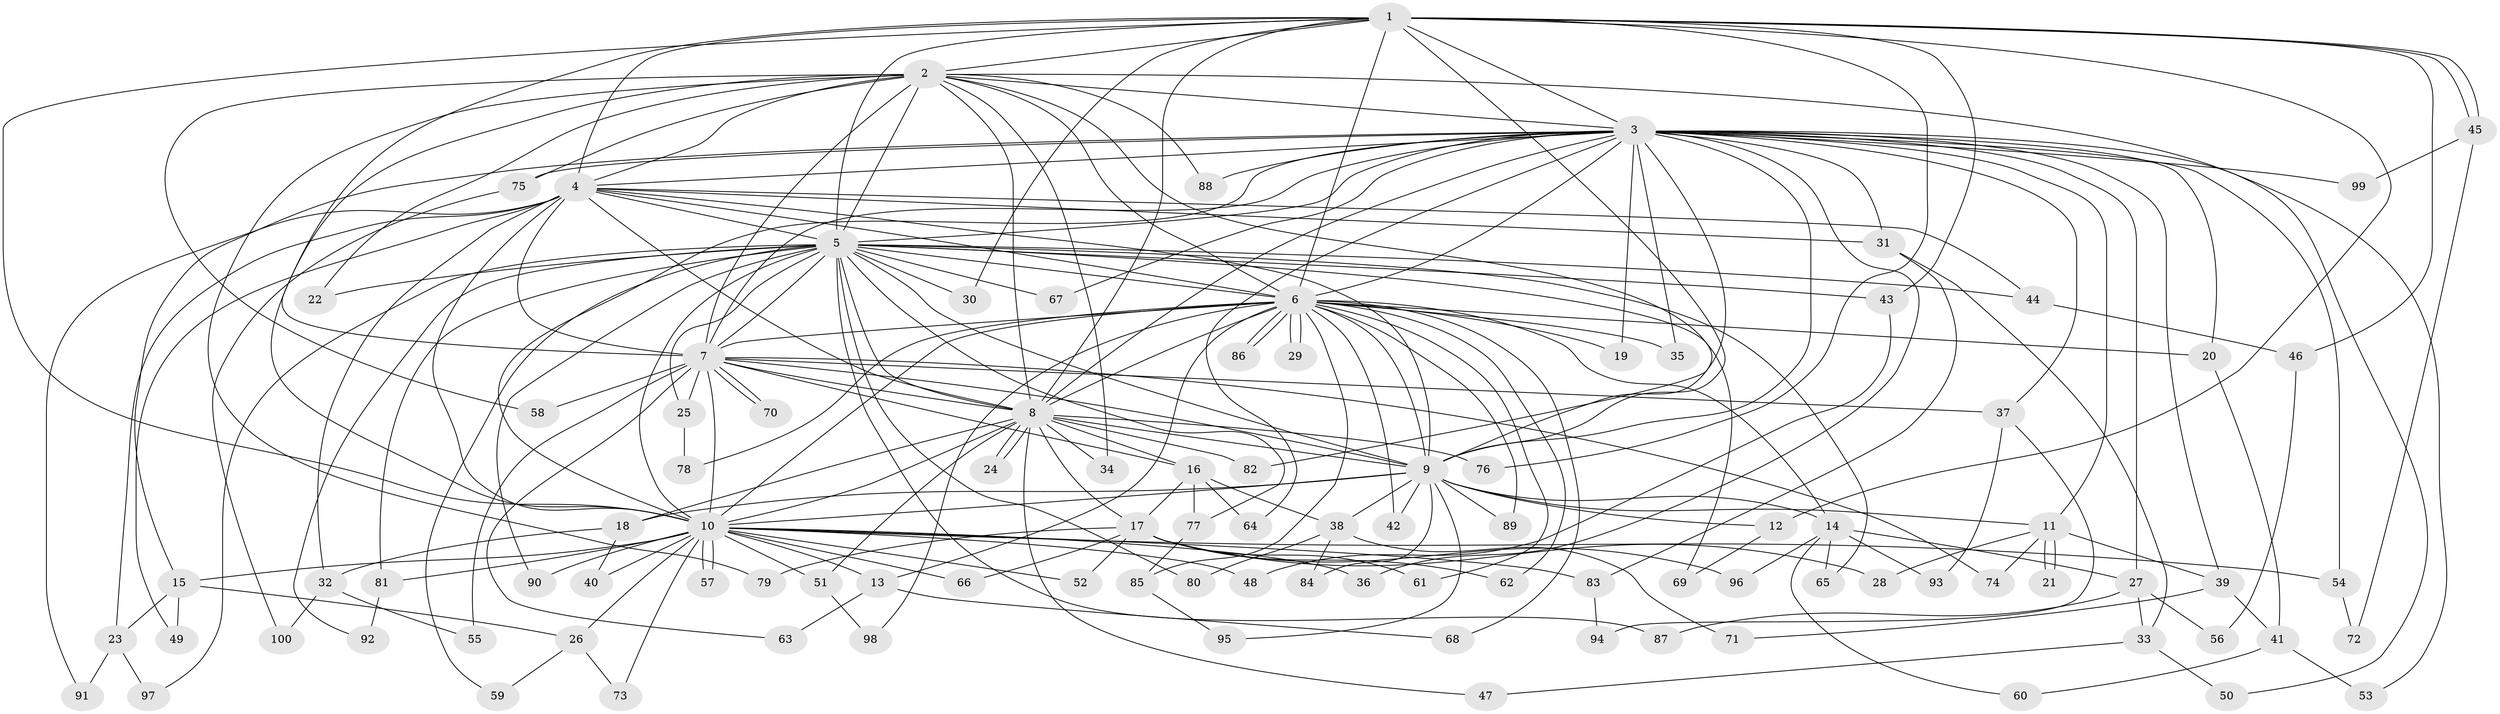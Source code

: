 // Generated by graph-tools (version 1.1) at 2025/11/02/21/25 10:11:07]
// undirected, 100 vertices, 225 edges
graph export_dot {
graph [start="1"]
  node [color=gray90,style=filled];
  1;
  2;
  3;
  4;
  5;
  6;
  7;
  8;
  9;
  10;
  11;
  12;
  13;
  14;
  15;
  16;
  17;
  18;
  19;
  20;
  21;
  22;
  23;
  24;
  25;
  26;
  27;
  28;
  29;
  30;
  31;
  32;
  33;
  34;
  35;
  36;
  37;
  38;
  39;
  40;
  41;
  42;
  43;
  44;
  45;
  46;
  47;
  48;
  49;
  50;
  51;
  52;
  53;
  54;
  55;
  56;
  57;
  58;
  59;
  60;
  61;
  62;
  63;
  64;
  65;
  66;
  67;
  68;
  69;
  70;
  71;
  72;
  73;
  74;
  75;
  76;
  77;
  78;
  79;
  80;
  81;
  82;
  83;
  84;
  85;
  86;
  87;
  88;
  89;
  90;
  91;
  92;
  93;
  94;
  95;
  96;
  97;
  98;
  99;
  100;
  1 -- 2;
  1 -- 3;
  1 -- 4;
  1 -- 5;
  1 -- 6;
  1 -- 7;
  1 -- 8;
  1 -- 9;
  1 -- 10;
  1 -- 12;
  1 -- 30;
  1 -- 43;
  1 -- 45;
  1 -- 45;
  1 -- 46;
  1 -- 76;
  2 -- 3;
  2 -- 4;
  2 -- 5;
  2 -- 6;
  2 -- 7;
  2 -- 8;
  2 -- 9;
  2 -- 10;
  2 -- 22;
  2 -- 34;
  2 -- 50;
  2 -- 58;
  2 -- 75;
  2 -- 79;
  2 -- 88;
  3 -- 4;
  3 -- 5;
  3 -- 6;
  3 -- 7;
  3 -- 8;
  3 -- 9;
  3 -- 10;
  3 -- 11;
  3 -- 15;
  3 -- 19;
  3 -- 20;
  3 -- 27;
  3 -- 31;
  3 -- 35;
  3 -- 36;
  3 -- 37;
  3 -- 39;
  3 -- 53;
  3 -- 54;
  3 -- 64;
  3 -- 67;
  3 -- 75;
  3 -- 82;
  3 -- 88;
  3 -- 99;
  4 -- 5;
  4 -- 6;
  4 -- 7;
  4 -- 8;
  4 -- 9;
  4 -- 10;
  4 -- 23;
  4 -- 31;
  4 -- 32;
  4 -- 44;
  4 -- 49;
  4 -- 91;
  5 -- 6;
  5 -- 7;
  5 -- 8;
  5 -- 9;
  5 -- 10;
  5 -- 22;
  5 -- 25;
  5 -- 30;
  5 -- 43;
  5 -- 44;
  5 -- 59;
  5 -- 65;
  5 -- 67;
  5 -- 69;
  5 -- 77;
  5 -- 80;
  5 -- 81;
  5 -- 87;
  5 -- 90;
  5 -- 92;
  5 -- 97;
  6 -- 7;
  6 -- 8;
  6 -- 9;
  6 -- 10;
  6 -- 13;
  6 -- 14;
  6 -- 19;
  6 -- 20;
  6 -- 29;
  6 -- 29;
  6 -- 35;
  6 -- 42;
  6 -- 61;
  6 -- 62;
  6 -- 68;
  6 -- 78;
  6 -- 85;
  6 -- 86;
  6 -- 86;
  6 -- 89;
  6 -- 98;
  7 -- 8;
  7 -- 9;
  7 -- 10;
  7 -- 16;
  7 -- 25;
  7 -- 37;
  7 -- 55;
  7 -- 58;
  7 -- 63;
  7 -- 70;
  7 -- 70;
  7 -- 74;
  8 -- 9;
  8 -- 10;
  8 -- 16;
  8 -- 17;
  8 -- 18;
  8 -- 24;
  8 -- 24;
  8 -- 34;
  8 -- 47;
  8 -- 51;
  8 -- 76;
  8 -- 82;
  9 -- 10;
  9 -- 11;
  9 -- 12;
  9 -- 14;
  9 -- 18;
  9 -- 38;
  9 -- 42;
  9 -- 84;
  9 -- 89;
  9 -- 95;
  10 -- 13;
  10 -- 15;
  10 -- 26;
  10 -- 36;
  10 -- 40;
  10 -- 48;
  10 -- 51;
  10 -- 52;
  10 -- 54;
  10 -- 57;
  10 -- 57;
  10 -- 66;
  10 -- 73;
  10 -- 81;
  10 -- 83;
  10 -- 90;
  11 -- 21;
  11 -- 21;
  11 -- 28;
  11 -- 39;
  11 -- 74;
  12 -- 69;
  13 -- 63;
  13 -- 68;
  14 -- 27;
  14 -- 60;
  14 -- 65;
  14 -- 93;
  14 -- 96;
  15 -- 23;
  15 -- 26;
  15 -- 49;
  16 -- 17;
  16 -- 38;
  16 -- 64;
  16 -- 77;
  17 -- 28;
  17 -- 52;
  17 -- 61;
  17 -- 62;
  17 -- 66;
  17 -- 79;
  17 -- 96;
  18 -- 32;
  18 -- 40;
  20 -- 41;
  23 -- 91;
  23 -- 97;
  25 -- 78;
  26 -- 59;
  26 -- 73;
  27 -- 33;
  27 -- 56;
  27 -- 87;
  31 -- 33;
  31 -- 83;
  32 -- 55;
  32 -- 100;
  33 -- 47;
  33 -- 50;
  37 -- 93;
  37 -- 94;
  38 -- 71;
  38 -- 80;
  38 -- 84;
  39 -- 41;
  39 -- 71;
  41 -- 53;
  41 -- 60;
  43 -- 48;
  44 -- 46;
  45 -- 72;
  45 -- 99;
  46 -- 56;
  51 -- 98;
  54 -- 72;
  75 -- 100;
  77 -- 85;
  81 -- 92;
  83 -- 94;
  85 -- 95;
}

